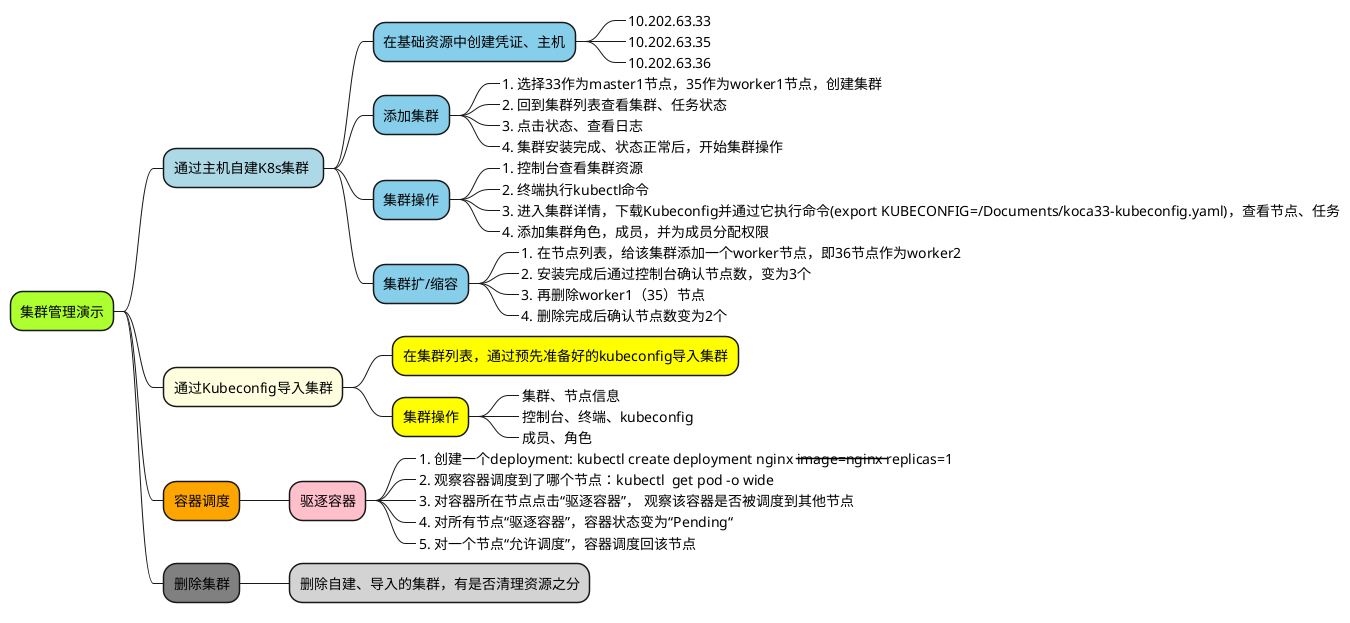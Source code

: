 @startmindmap design
*[#GreenYellow] 集群管理演示

**[#LightBlue] 通过主机自建K8s集群 
***[#SkyBlue] 在基础资源中创建凭证、主机
****_ 10.202.63.33
****_ 10.202.63.35
****_ 10.202.63.36
***[#SkyBlue] 添加集群
****_ 1. 选择33作为master1节点，35作为worker1节点，创建集群
****_ 2. 回到集群列表查看集群、任务状态
****_ 3. 点击状态、查看日志
****_ 4. 集群安装完成、状态正常后，开始集群操作
***[#SkyBlue] 集群操作
****_ 1. 控制台查看集群资源
****_ 2. 终端执行kubectl命令
****_ 3. 进入集群详情，下载Kubeconfig并通过它执行命令(export KUBECONFIG=~/Documents/koca33-kubeconfig.yaml)，查看节点、任务
****_ 4. 添加集群角色，成员，并为成员分配权限
***[#SkyBlue] 集群扩/缩容
****_ 1. 在节点列表，给该集群添加一个worker节点，即36节点作为worker2
****_ 2. 安装完成后通过控制台确认节点数，变为3个
****_ 3. 再删除worker1（35）节点
****_ 4. 删除完成后确认节点数变为2个

**[#LightYellow] 通过Kubeconfig导入集群
***[#Yellow] 在集群列表，通过预先准备好的kubeconfig导入集群
***[#Yellow] 集群操作
****_ 集群、节点信息
****_ 控制台、终端、kubeconfig
****_ 成员、角色

**[#Orange] 容器调度
***[#Pink] 驱逐容器
****_ 1. 创建一个deployment: kubectl create deployment nginx --image=nginx --replicas=1
****_ 2. 观察容器调度到了哪个节点：kubectl  get pod -o wide
****_ 3. 对容器所在节点点击“驱逐容器”， 观察该容器是否被调度到其他节点
****_ 4. 对所有节点“驱逐容器”，容器状态变为“Pending“
****_ 5. 对一个节点“允许调度”，容器调度回该节点

**[#Gray] 删除集群
***[#LightGray] 删除自建、导入的集群，有是否清理资源之分
@endmindmap

